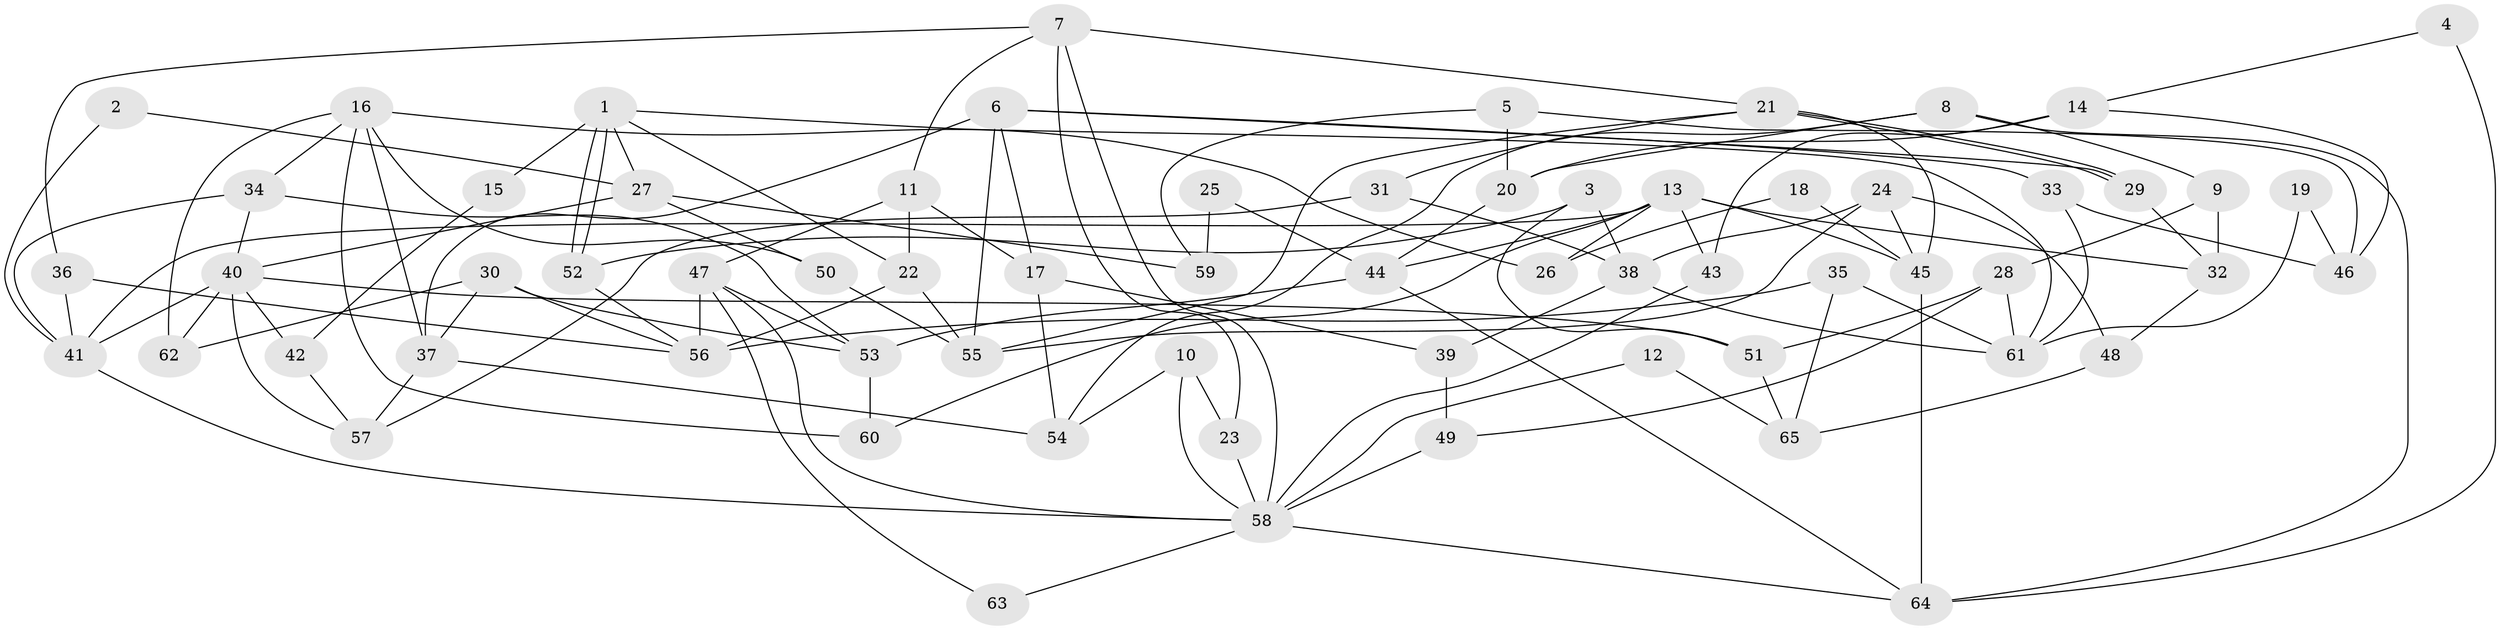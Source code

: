 // Generated by graph-tools (version 1.1) at 2025/15/03/09/25 04:15:19]
// undirected, 65 vertices, 130 edges
graph export_dot {
graph [start="1"]
  node [color=gray90,style=filled];
  1;
  2;
  3;
  4;
  5;
  6;
  7;
  8;
  9;
  10;
  11;
  12;
  13;
  14;
  15;
  16;
  17;
  18;
  19;
  20;
  21;
  22;
  23;
  24;
  25;
  26;
  27;
  28;
  29;
  30;
  31;
  32;
  33;
  34;
  35;
  36;
  37;
  38;
  39;
  40;
  41;
  42;
  43;
  44;
  45;
  46;
  47;
  48;
  49;
  50;
  51;
  52;
  53;
  54;
  55;
  56;
  57;
  58;
  59;
  60;
  61;
  62;
  63;
  64;
  65;
  1 -- 52;
  1 -- 52;
  1 -- 22;
  1 -- 15;
  1 -- 27;
  1 -- 61;
  2 -- 27;
  2 -- 41;
  3 -- 51;
  3 -- 38;
  3 -- 52;
  4 -- 14;
  4 -- 64;
  5 -- 20;
  5 -- 46;
  5 -- 59;
  6 -- 55;
  6 -- 37;
  6 -- 17;
  6 -- 29;
  6 -- 33;
  7 -- 21;
  7 -- 36;
  7 -- 11;
  7 -- 23;
  7 -- 58;
  8 -- 64;
  8 -- 54;
  8 -- 9;
  8 -- 20;
  9 -- 32;
  9 -- 28;
  10 -- 23;
  10 -- 58;
  10 -- 54;
  11 -- 47;
  11 -- 17;
  11 -- 22;
  12 -- 58;
  12 -- 65;
  13 -- 41;
  13 -- 60;
  13 -- 26;
  13 -- 32;
  13 -- 43;
  13 -- 44;
  13 -- 45;
  14 -- 20;
  14 -- 43;
  14 -- 46;
  15 -- 42;
  16 -- 37;
  16 -- 62;
  16 -- 26;
  16 -- 34;
  16 -- 50;
  16 -- 60;
  17 -- 39;
  17 -- 54;
  18 -- 26;
  18 -- 45;
  19 -- 61;
  19 -- 46;
  20 -- 44;
  21 -- 45;
  21 -- 29;
  21 -- 29;
  21 -- 31;
  21 -- 55;
  22 -- 55;
  22 -- 56;
  23 -- 58;
  24 -- 38;
  24 -- 45;
  24 -- 48;
  24 -- 55;
  25 -- 59;
  25 -- 44;
  27 -- 50;
  27 -- 40;
  27 -- 59;
  28 -- 61;
  28 -- 49;
  28 -- 51;
  29 -- 32;
  30 -- 56;
  30 -- 53;
  30 -- 37;
  30 -- 62;
  31 -- 38;
  31 -- 57;
  32 -- 48;
  33 -- 61;
  33 -- 46;
  34 -- 40;
  34 -- 41;
  34 -- 53;
  35 -- 56;
  35 -- 65;
  35 -- 61;
  36 -- 41;
  36 -- 56;
  37 -- 54;
  37 -- 57;
  38 -- 39;
  38 -- 61;
  39 -- 49;
  40 -- 57;
  40 -- 41;
  40 -- 42;
  40 -- 51;
  40 -- 62;
  41 -- 58;
  42 -- 57;
  43 -- 58;
  44 -- 53;
  44 -- 64;
  45 -- 64;
  47 -- 58;
  47 -- 56;
  47 -- 53;
  47 -- 63;
  48 -- 65;
  49 -- 58;
  50 -- 55;
  51 -- 65;
  52 -- 56;
  53 -- 60;
  58 -- 63;
  58 -- 64;
}
